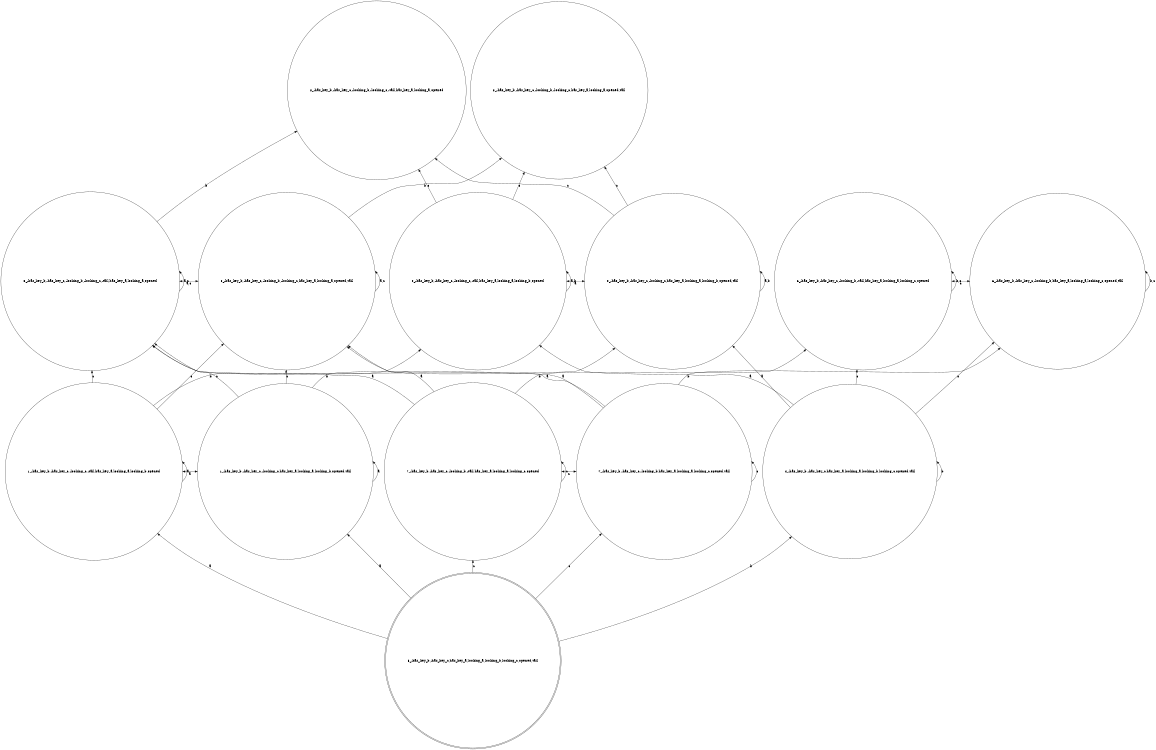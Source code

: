 digraph K_structure{
	rankdir=BT;
	size="8,5"
//WORLDS List:
	node [shape = circle] "0_-has_key_b,-has_key_c,-looking_c,-tail,has_key_a,looking_a,looking_b,opened";// (,-has_key_b,-has_key_c,-looking_c,-tail,has_key_a,looking_a,looking_b,opened)
	node [shape = circle] "1_-has_key_b,-has_key_c,-looking_c,-tail,has_key_a,looking_a,looking_b,opened";// (-has_key_b,-has_key_c,-looking_c,-tail,has_key_a,looking_a,looking_b,opened)
	node [shape = circle] "2_-has_key_b,-has_key_c,-looking_b,-looking_c,has_key_a,looking_a,opened,tail";// (,-has_key_b,-has_key_c,-looking_b,-looking_c,has_key_a,looking_a,opened,tail)
	node [shape = circle] "3_-has_key_b,-has_key_c,-looking_b,-looking_c,has_key_a,looking_a,opened,tail";// (-has_key_b,-has_key_c,-looking_b,-looking_c,has_key_a,looking_a,opened,tail)
	node [shape = circle] "0_-has_key_b,-has_key_c,-looking_c,has_key_a,looking_a,looking_b,opened,tail";// (,-has_key_b,-has_key_c,-looking_c,has_key_a,looking_a,looking_b,opened,tail)
	node [shape = circle] "1_-has_key_b,-has_key_c,-looking_c,has_key_a,looking_a,looking_b,opened,tail";// (-has_key_b,-has_key_c,-looking_c,has_key_a,looking_a,looking_b,opened,tail)
	node [shape = circle] "4_-has_key_b,-has_key_c,has_key_a,looking_a,looking_b,looking_c,opened,tail";// (,-has_key_b,-has_key_c,has_key_a,looking_a,looking_b,looking_c,opened,tail)
	node [shape = doublecircle] "5_-has_key_b,-has_key_c,has_key_a,looking_a,looking_b,looking_c,opened,tail";// (-has_key_b,-has_key_c,has_key_a,looking_a,looking_b,looking_c,opened,tail)
	node [shape = circle] "6_-has_key_b,-has_key_c,-looking_b,has_key_a,looking_a,looking_c,opened,tail";// (,-has_key_b,-has_key_c,-looking_b,has_key_a,looking_a,looking_c,opened,tail)
	node [shape = circle] "7_-has_key_b,-has_key_c,-looking_b,has_key_a,looking_a,looking_c,opened,tail";// (-has_key_b,-has_key_c,-looking_b,has_key_a,looking_a,looking_c,opened,tail)
	node [shape = circle] "2_-has_key_b,-has_key_c,-looking_b,-looking_c,-tail,has_key_a,looking_a,opened";// (,-has_key_b,-has_key_c,-looking_b,-looking_c,-tail,has_key_a,looking_a,opened)
	node [shape = circle] "3_-has_key_b,-has_key_c,-looking_b,-looking_c,-tail,has_key_a,looking_a,opened";// (-has_key_b,-has_key_c,-looking_b,-looking_c,-tail,has_key_a,looking_a,opened)
	node [shape = circle] "6_-has_key_b,-has_key_c,-looking_b,-tail,has_key_a,looking_a,looking_c,opened";// (,-has_key_b,-has_key_c,-looking_b,-tail,has_key_a,looking_a,looking_c,opened)
	node [shape = circle] "7_-has_key_b,-has_key_c,-looking_b,-tail,has_key_a,looking_a,looking_c,opened";// (-has_key_b,-has_key_c,-looking_b,-tail,has_key_a,looking_a,looking_c,opened)


//RANKS List:
	{rank = same; "2_-has_key_b,-has_key_c,-looking_b,-looking_c,has_key_a,looking_a,opened,tail"; "2_-has_key_b,-has_key_c,-looking_b,-looking_c,-tail,has_key_a,looking_a,opened"; }
	{rank = same; "0_-has_key_b,-has_key_c,-looking_c,-tail,has_key_a,looking_a,looking_b,opened"; "0_-has_key_b,-has_key_c,-looking_c,has_key_a,looking_a,looking_b,opened,tail"; }
	{rank = same; "1_-has_key_b,-has_key_c,-looking_c,-tail,has_key_a,looking_a,looking_b,opened"; "1_-has_key_b,-has_key_c,-looking_c,has_key_a,looking_a,looking_b,opened,tail"; }
	{rank = same; "3_-has_key_b,-has_key_c,-looking_b,-looking_c,has_key_a,looking_a,opened,tail"; "3_-has_key_b,-has_key_c,-looking_b,-looking_c,-tail,has_key_a,looking_a,opened"; }
	{rank = same; "6_-has_key_b,-has_key_c,-looking_b,has_key_a,looking_a,looking_c,opened,tail"; "6_-has_key_b,-has_key_c,-looking_b,-tail,has_key_a,looking_a,looking_c,opened"; }
	{rank = same; "4_-has_key_b,-has_key_c,has_key_a,looking_a,looking_b,looking_c,opened,tail"; }
	{rank = same; "5_-has_key_b,-has_key_c,has_key_a,looking_a,looking_b,looking_c,opened,tail"; }
	{rank = same; "7_-has_key_b,-has_key_c,-looking_b,has_key_a,looking_a,looking_c,opened,tail"; "7_-has_key_b,-has_key_c,-looking_b,-tail,has_key_a,looking_a,looking_c,opened"; }


//EDGES List:
	"0_-has_key_b,-has_key_c,-looking_c,-tail,has_key_a,looking_a,looking_b,opened" -> "0_-has_key_b,-has_key_c,-looking_c,-tail,has_key_a,looking_a,looking_b,opened" [ label = "a,b" ];
	"0_-has_key_b,-has_key_c,-looking_c,-tail,has_key_a,looking_a,looking_b,opened" -> "2_-has_key_b,-has_key_c,-looking_b,-looking_c,-tail,has_key_a,looking_a,opened" [ label = "c" ];
	"0_-has_key_b,-has_key_c,-looking_c,-tail,has_key_a,looking_a,looking_b,opened" -> "2_-has_key_b,-has_key_c,-looking_b,-looking_c,has_key_a,looking_a,opened,tail" [ label = "c" ];
	"0_-has_key_b,-has_key_c,-looking_c,has_key_a,looking_a,looking_b,opened,tail" -> "0_-has_key_b,-has_key_c,-looking_c,has_key_a,looking_a,looking_b,opened,tail" [ label = "a,b" ];
	"0_-has_key_b,-has_key_c,-looking_c,has_key_a,looking_a,looking_b,opened,tail" -> "2_-has_key_b,-has_key_c,-looking_b,-looking_c,-tail,has_key_a,looking_a,opened" [ label = "c" ];
	"0_-has_key_b,-has_key_c,-looking_c,has_key_a,looking_a,looking_b,opened,tail" -> "2_-has_key_b,-has_key_c,-looking_b,-looking_c,has_key_a,looking_a,opened,tail" [ label = "c" ];
	"1_-has_key_b,-has_key_c,-looking_c,-tail,has_key_a,looking_a,looking_b,opened" -> "0_-has_key_b,-has_key_c,-looking_c,-tail,has_key_a,looking_a,looking_b,opened" [ label = "b" ];
	"1_-has_key_b,-has_key_c,-looking_c,-tail,has_key_a,looking_a,looking_b,opened" -> "1_-has_key_b,-has_key_c,-looking_c,-tail,has_key_a,looking_a,looking_b,opened" [ label = "a" ];
	"1_-has_key_b,-has_key_c,-looking_c,-tail,has_key_a,looking_a,looking_b,opened" -> "3_-has_key_b,-has_key_c,-looking_b,-looking_c,-tail,has_key_a,looking_a,opened" [ label = "c" ];
	"1_-has_key_b,-has_key_c,-looking_c,-tail,has_key_a,looking_a,looking_b,opened" -> "3_-has_key_b,-has_key_c,-looking_b,-looking_c,has_key_a,looking_a,opened,tail" [ label = "c" ];
	"1_-has_key_b,-has_key_c,-looking_c,has_key_a,looking_a,looking_b,opened,tail" -> "0_-has_key_b,-has_key_c,-looking_c,has_key_a,looking_a,looking_b,opened,tail" [ label = "b" ];
	"1_-has_key_b,-has_key_c,-looking_c,has_key_a,looking_a,looking_b,opened,tail" -> "1_-has_key_b,-has_key_c,-looking_c,has_key_a,looking_a,looking_b,opened,tail" [ label = "a" ];
	"1_-has_key_b,-has_key_c,-looking_c,has_key_a,looking_a,looking_b,opened,tail" -> "3_-has_key_b,-has_key_c,-looking_b,-looking_c,-tail,has_key_a,looking_a,opened" [ label = "c" ];
	"1_-has_key_b,-has_key_c,-looking_c,has_key_a,looking_a,looking_b,opened,tail" -> "3_-has_key_b,-has_key_c,-looking_b,-looking_c,has_key_a,looking_a,opened,tail" [ label = "c" ];
	"3_-has_key_b,-has_key_c,-looking_b,-looking_c,-tail,has_key_a,looking_a,opened" -> "2_-has_key_b,-has_key_c,-looking_b,-looking_c,-tail,has_key_a,looking_a,opened" [ label = "b" ];
	"3_-has_key_b,-has_key_c,-looking_b,-looking_c,-tail,has_key_a,looking_a,opened" -> "3_-has_key_b,-has_key_c,-looking_b,-looking_c,-tail,has_key_a,looking_a,opened" [ label = "a,c" ];
	"3_-has_key_b,-has_key_c,-looking_b,-looking_c,has_key_a,looking_a,opened,tail" -> "2_-has_key_b,-has_key_c,-looking_b,-looking_c,has_key_a,looking_a,opened,tail" [ label = "b" ];
	"3_-has_key_b,-has_key_c,-looking_b,-looking_c,has_key_a,looking_a,opened,tail" -> "3_-has_key_b,-has_key_c,-looking_b,-looking_c,has_key_a,looking_a,opened,tail" [ label = "a,c" ];
	"4_-has_key_b,-has_key_c,has_key_a,looking_a,looking_b,looking_c,opened,tail" -> "0_-has_key_b,-has_key_c,-looking_c,-tail,has_key_a,looking_a,looking_b,opened" [ label = "a" ];
	"4_-has_key_b,-has_key_c,has_key_a,looking_a,looking_b,looking_c,opened,tail" -> "0_-has_key_b,-has_key_c,-looking_c,has_key_a,looking_a,looking_b,opened,tail" [ label = "a" ];
	"4_-has_key_b,-has_key_c,has_key_a,looking_a,looking_b,looking_c,opened,tail" -> "4_-has_key_b,-has_key_c,has_key_a,looking_a,looking_b,looking_c,opened,tail" [ label = "b" ];
	"4_-has_key_b,-has_key_c,has_key_a,looking_a,looking_b,looking_c,opened,tail" -> "6_-has_key_b,-has_key_c,-looking_b,-tail,has_key_a,looking_a,looking_c,opened" [ label = "c" ];
	"4_-has_key_b,-has_key_c,has_key_a,looking_a,looking_b,looking_c,opened,tail" -> "6_-has_key_b,-has_key_c,-looking_b,has_key_a,looking_a,looking_c,opened,tail" [ label = "c" ];
	"5_-has_key_b,-has_key_c,has_key_a,looking_a,looking_b,looking_c,opened,tail" -> "1_-has_key_b,-has_key_c,-looking_c,-tail,has_key_a,looking_a,looking_b,opened" [ label = "a" ];
	"5_-has_key_b,-has_key_c,has_key_a,looking_a,looking_b,looking_c,opened,tail" -> "1_-has_key_b,-has_key_c,-looking_c,has_key_a,looking_a,looking_b,opened,tail" [ label = "a" ];
	"5_-has_key_b,-has_key_c,has_key_a,looking_a,looking_b,looking_c,opened,tail" -> "4_-has_key_b,-has_key_c,has_key_a,looking_a,looking_b,looking_c,opened,tail" [ label = "b" ];
	"5_-has_key_b,-has_key_c,has_key_a,looking_a,looking_b,looking_c,opened,tail" -> "7_-has_key_b,-has_key_c,-looking_b,-tail,has_key_a,looking_a,looking_c,opened" [ label = "c" ];
	"5_-has_key_b,-has_key_c,has_key_a,looking_a,looking_b,looking_c,opened,tail" -> "7_-has_key_b,-has_key_c,-looking_b,has_key_a,looking_a,looking_c,opened,tail" [ label = "c" ];
	"6_-has_key_b,-has_key_c,-looking_b,-tail,has_key_a,looking_a,looking_c,opened" -> "6_-has_key_b,-has_key_c,-looking_b,-tail,has_key_a,looking_a,looking_c,opened" [ label = "b,c" ];
	"6_-has_key_b,-has_key_c,-looking_b,has_key_a,looking_a,looking_c,opened,tail" -> "6_-has_key_b,-has_key_c,-looking_b,has_key_a,looking_a,looking_c,opened,tail" [ label = "b,c" ];
	"7_-has_key_b,-has_key_c,-looking_b,-tail,has_key_a,looking_a,looking_c,opened" -> "3_-has_key_b,-has_key_c,-looking_b,-looking_c,-tail,has_key_a,looking_a,opened" [ label = "a" ];
	"7_-has_key_b,-has_key_c,-looking_b,-tail,has_key_a,looking_a,looking_c,opened" -> "3_-has_key_b,-has_key_c,-looking_b,-looking_c,has_key_a,looking_a,opened,tail" [ label = "a" ];
	"7_-has_key_b,-has_key_c,-looking_b,-tail,has_key_a,looking_a,looking_c,opened" -> "6_-has_key_b,-has_key_c,-looking_b,-tail,has_key_a,looking_a,looking_c,opened" [ label = "b" ];
	"7_-has_key_b,-has_key_c,-looking_b,-tail,has_key_a,looking_a,looking_c,opened" -> "7_-has_key_b,-has_key_c,-looking_b,-tail,has_key_a,looking_a,looking_c,opened" [ label = "c" ];
	"7_-has_key_b,-has_key_c,-looking_b,has_key_a,looking_a,looking_c,opened,tail" -> "3_-has_key_b,-has_key_c,-looking_b,-looking_c,-tail,has_key_a,looking_a,opened" [ label = "a" ];
	"7_-has_key_b,-has_key_c,-looking_b,has_key_a,looking_a,looking_c,opened,tail" -> "3_-has_key_b,-has_key_c,-looking_b,-looking_c,has_key_a,looking_a,opened,tail" [ label = "a" ];
	"7_-has_key_b,-has_key_c,-looking_b,has_key_a,looking_a,looking_c,opened,tail" -> "6_-has_key_b,-has_key_c,-looking_b,has_key_a,looking_a,looking_c,opened,tail" [ label = "b" ];
	"7_-has_key_b,-has_key_c,-looking_b,has_key_a,looking_a,looking_c,opened,tail" -> "7_-has_key_b,-has_key_c,-looking_b,has_key_a,looking_a,looking_c,opened,tail" [ label = "c" ];
	"0_-has_key_b,-has_key_c,-looking_c,-tail,has_key_a,looking_a,looking_b,opened" -> "0_-has_key_b,-has_key_c,-looking_c,has_key_a,looking_a,looking_b,opened,tail" [ dir=both label = "a" ];
	"1_-has_key_b,-has_key_c,-looking_c,-tail,has_key_a,looking_a,looking_b,opened" -> "1_-has_key_b,-has_key_c,-looking_c,has_key_a,looking_a,looking_b,opened,tail" [ dir=both label = "a" ];
	"3_-has_key_b,-has_key_c,-looking_b,-looking_c,-tail,has_key_a,looking_a,opened" -> "3_-has_key_b,-has_key_c,-looking_b,-looking_c,has_key_a,looking_a,opened,tail" [ dir=both label = "a,c" ];
	"6_-has_key_b,-has_key_c,-looking_b,-tail,has_key_a,looking_a,looking_c,opened" -> "6_-has_key_b,-has_key_c,-looking_b,has_key_a,looking_a,looking_c,opened,tail" [ dir=both label = "c" ];
	"7_-has_key_b,-has_key_c,-looking_b,-tail,has_key_a,looking_a,looking_c,opened" -> "7_-has_key_b,-has_key_c,-looking_b,has_key_a,looking_a,looking_c,opened,tail" [ dir=both label = "c" ];
}
